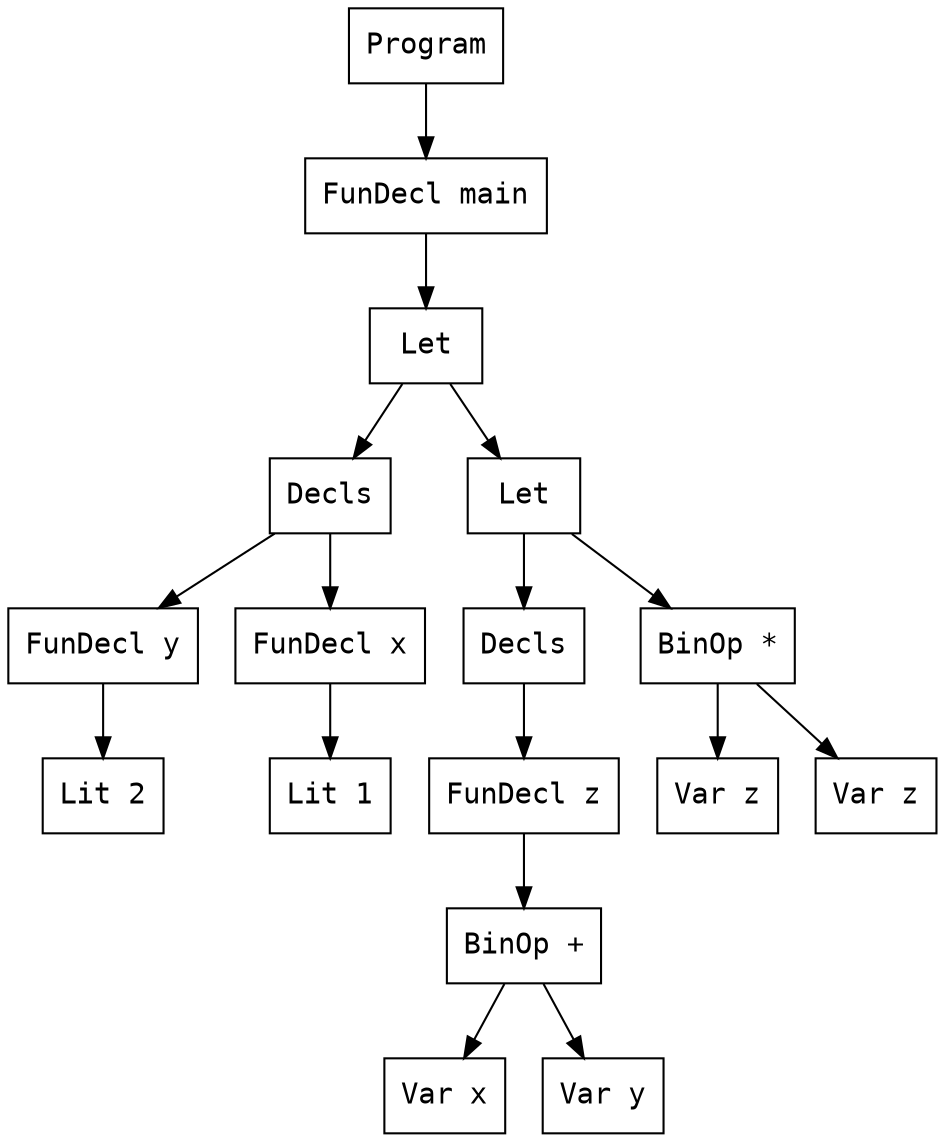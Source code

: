 digraph AST {
  rankdir=TB;
  node [shape=box,fontname="monospace"];
  0 [shape=box,label="Program"];
  1 [shape=box,label="FunDecl main"];
  2 [shape=box,label="Let"];
  3 [shape=box,label="Decls"];
  2 -> 3;
  4 [shape=box,label="FunDecl y"];
  5 [shape=box,label="Lit 2"];
  4 -> 5;
  3 -> 4;
  6 [shape=box,label="FunDecl x"];
  7 [shape=box,label="Lit 1"];
  6 -> 7;
  3 -> 6;
  8 [shape=box,label="Let"];
  9 [shape=box,label="Decls"];
  8 -> 9;
  10 [shape=box,label="FunDecl z"];
  11 [shape=box,label="BinOp +"];
  12 [shape=box,label="Var x"];
  11 -> 12;
  13 [shape=box,label="Var y"];
  11 -> 13;
  10 -> 11;
  9 -> 10;
  14 [shape=box,label="BinOp *"];
  15 [shape=box,label="Var z"];
  14 -> 15;
  16 [shape=box,label="Var z"];
  14 -> 16;
  8 -> 14;
  2 -> 8;
  1 -> 2;
  0 -> 1;
}
